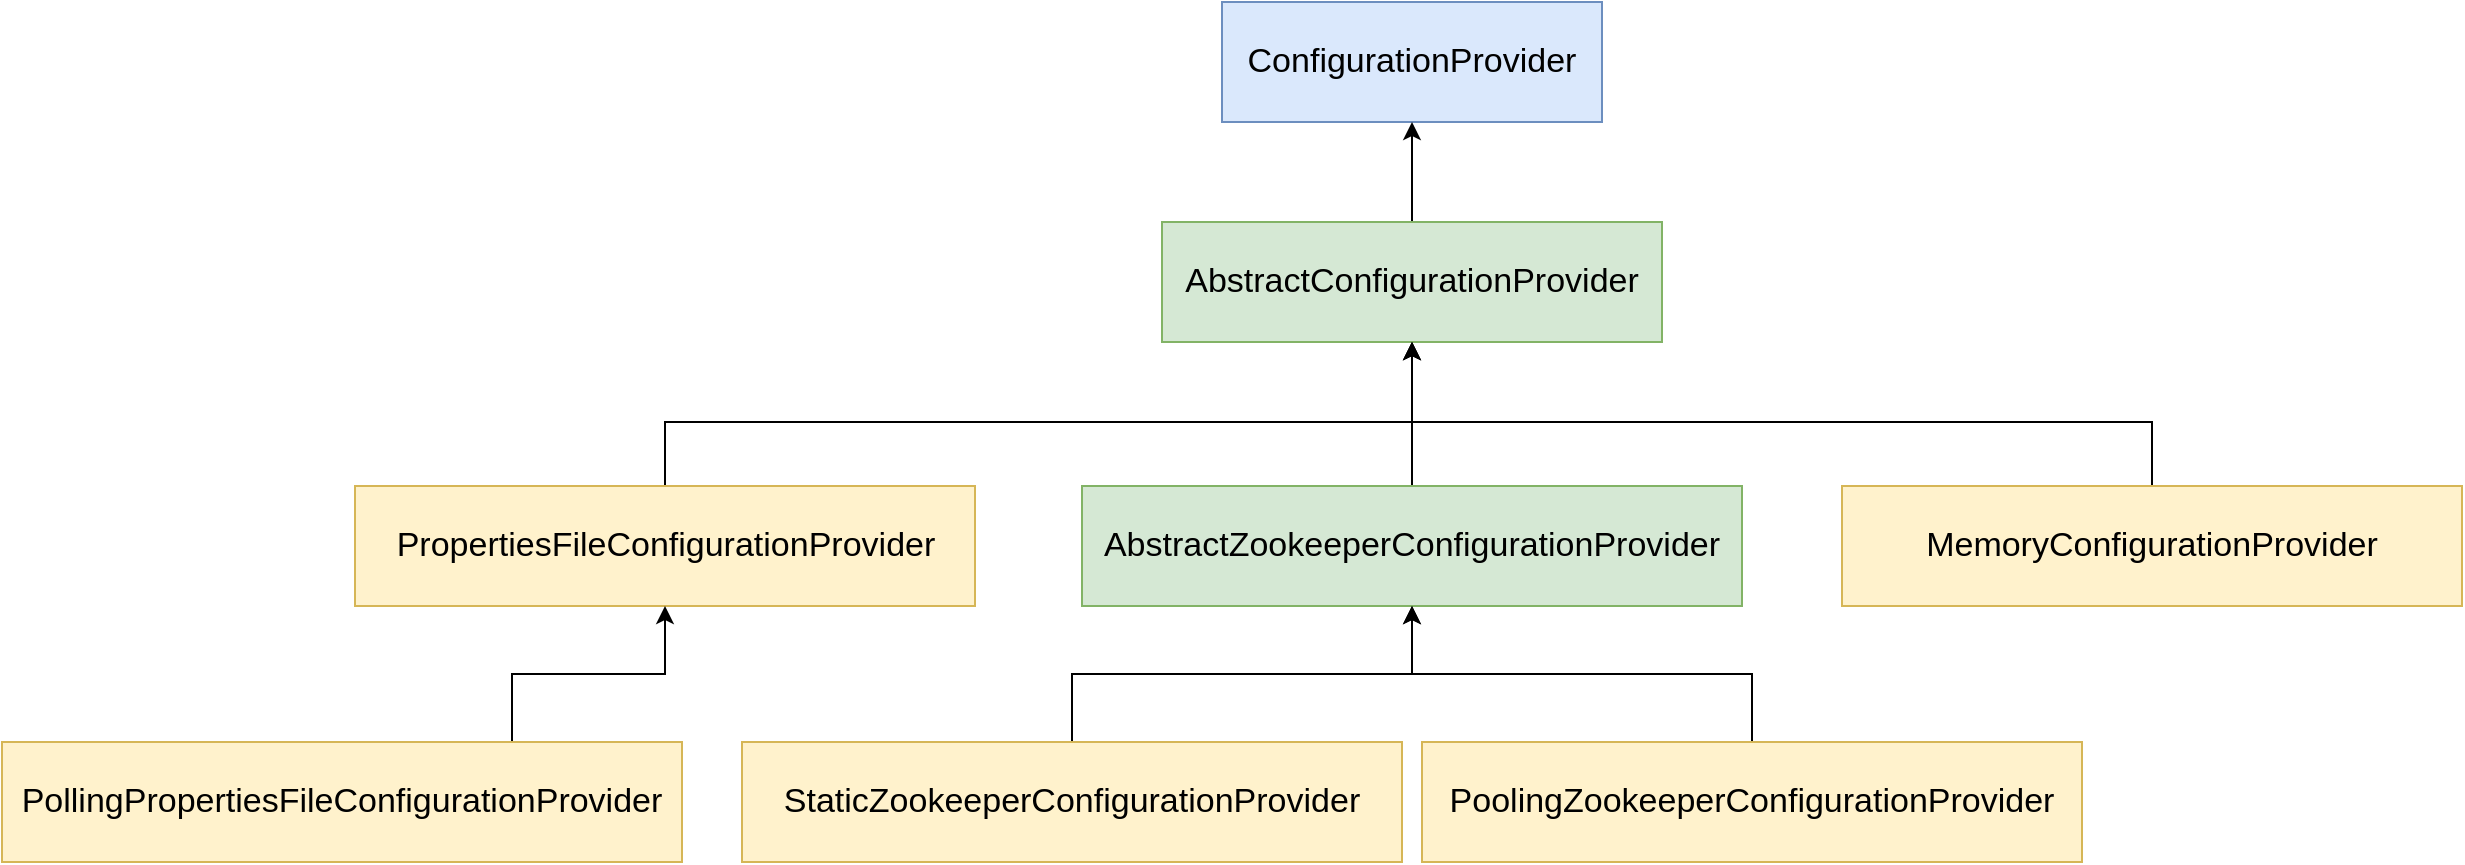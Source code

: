 <mxfile version="13.10.0" type="embed">
    <diagram id="Zt5AsXbtOkZdcZPIfq59" name="Page-1">
        <mxGraphModel dx="1631" dy="446" grid="1" gridSize="10" guides="1" tooltips="1" connect="1" arrows="1" fold="1" page="1" pageScale="1" pageWidth="827" pageHeight="1169" math="0" shadow="0">
            <root>
                <mxCell id="0"/>
                <mxCell id="1" parent="0"/>
                <mxCell id="2" value="ConfigurationProvider" style="rounded=0;whiteSpace=wrap;html=1;fontSize=17;align=center;fillColor=#dae8fc;strokeColor=#6c8ebf;" vertex="1" parent="1">
                    <mxGeometry x="280" y="820" width="190" height="60" as="geometry"/>
                </mxCell>
                <mxCell id="3" style="edgeStyle=orthogonalEdgeStyle;rounded=0;orthogonalLoop=1;jettySize=auto;html=1;entryX=0.5;entryY=1;entryDx=0;entryDy=0;fontSize=17;" edge="1" parent="1" source="4" target="2">
                    <mxGeometry relative="1" as="geometry"/>
                </mxCell>
                <mxCell id="4" value="AbstractConfigurationProvider" style="rounded=0;whiteSpace=wrap;html=1;fontSize=17;align=center;fillColor=#d5e8d4;strokeColor=#82b366;" vertex="1" parent="1">
                    <mxGeometry x="250" y="930" width="250" height="60" as="geometry"/>
                </mxCell>
                <mxCell id="5" style="edgeStyle=orthogonalEdgeStyle;rounded=0;orthogonalLoop=1;jettySize=auto;html=1;entryX=0.5;entryY=1;entryDx=0;entryDy=0;fontSize=17;exitX=0.5;exitY=0;exitDx=0;exitDy=0;" edge="1" parent="1" source="6" target="4">
                    <mxGeometry relative="1" as="geometry">
                        <Array as="points">
                            <mxPoint x="2" y="1030"/>
                            <mxPoint x="375" y="1030"/>
                        </Array>
                    </mxGeometry>
                </mxCell>
                <mxCell id="6" value="PropertiesFileConfigurationProvider" style="rounded=0;whiteSpace=wrap;html=1;fontSize=17;align=center;fillColor=#fff2cc;strokeColor=#d6b656;" vertex="1" parent="1">
                    <mxGeometry x="-153.5" y="1062" width="310" height="60" as="geometry"/>
                </mxCell>
                <mxCell id="7" style="edgeStyle=orthogonalEdgeStyle;rounded=0;orthogonalLoop=1;jettySize=auto;html=1;entryX=0.5;entryY=1;entryDx=0;entryDy=0;fontSize=17;" edge="1" parent="1" source="8" target="4">
                    <mxGeometry relative="1" as="geometry">
                        <Array as="points">
                            <mxPoint x="745" y="1030"/>
                            <mxPoint x="375" y="1030"/>
                        </Array>
                    </mxGeometry>
                </mxCell>
                <mxCell id="8" value="MemoryConfigurationProvider" style="rounded=0;whiteSpace=wrap;html=1;fontSize=17;align=center;fillColor=#fff2cc;strokeColor=#d6b656;" vertex="1" parent="1">
                    <mxGeometry x="590" y="1062" width="310" height="60" as="geometry"/>
                </mxCell>
                <mxCell id="9" style="edgeStyle=orthogonalEdgeStyle;rounded=0;orthogonalLoop=1;jettySize=auto;html=1;entryX=0.5;entryY=1;entryDx=0;entryDy=0;fontSize=17;" edge="1" parent="1" source="10" target="4">
                    <mxGeometry relative="1" as="geometry"/>
                </mxCell>
                <mxCell id="10" value="AbstractZookeeperConfigurationProvider" style="rounded=0;whiteSpace=wrap;html=1;fontSize=17;align=center;fillColor=#d5e8d4;strokeColor=#82b366;" vertex="1" parent="1">
                    <mxGeometry x="210" y="1062" width="330" height="60" as="geometry"/>
                </mxCell>
                <mxCell id="11" style="edgeStyle=orthogonalEdgeStyle;rounded=0;orthogonalLoop=1;jettySize=auto;html=1;entryX=0.5;entryY=1;entryDx=0;entryDy=0;fontSize=17;" edge="1" parent="1" source="12" target="10">
                    <mxGeometry relative="1" as="geometry"/>
                </mxCell>
                <mxCell id="12" value="PoolingZookeeperConfigurationProvider" style="rounded=0;whiteSpace=wrap;html=1;fontSize=17;align=center;fillColor=#fff2cc;strokeColor=#d6b656;" vertex="1" parent="1">
                    <mxGeometry x="380" y="1190" width="330" height="60" as="geometry"/>
                </mxCell>
                <mxCell id="13" style="edgeStyle=orthogonalEdgeStyle;rounded=0;orthogonalLoop=1;jettySize=auto;html=1;entryX=0.5;entryY=1;entryDx=0;entryDy=0;fontSize=17;" edge="1" parent="1" source="14" target="10">
                    <mxGeometry relative="1" as="geometry"/>
                </mxCell>
                <mxCell id="14" value="StaticZookeeperConfigurationProvider" style="rounded=0;whiteSpace=wrap;html=1;fontSize=17;align=center;fillColor=#fff2cc;strokeColor=#d6b656;" vertex="1" parent="1">
                    <mxGeometry x="40" y="1190" width="330" height="60" as="geometry"/>
                </mxCell>
                <mxCell id="15" style="edgeStyle=orthogonalEdgeStyle;rounded=0;orthogonalLoop=1;jettySize=auto;html=1;fontSize=17;exitX=0.75;exitY=0;exitDx=0;exitDy=0;" edge="1" parent="1" source="16" target="6">
                    <mxGeometry relative="1" as="geometry"/>
                </mxCell>
                <mxCell id="16" value="PollingPropertiesFileConfigurationProvider" style="rounded=0;whiteSpace=wrap;html=1;fontSize=17;align=center;fillColor=#fff2cc;strokeColor=#d6b656;" vertex="1" parent="1">
                    <mxGeometry x="-330" y="1190" width="340" height="60" as="geometry"/>
                </mxCell>
            </root>
        </mxGraphModel>
    </diagram>
</mxfile>